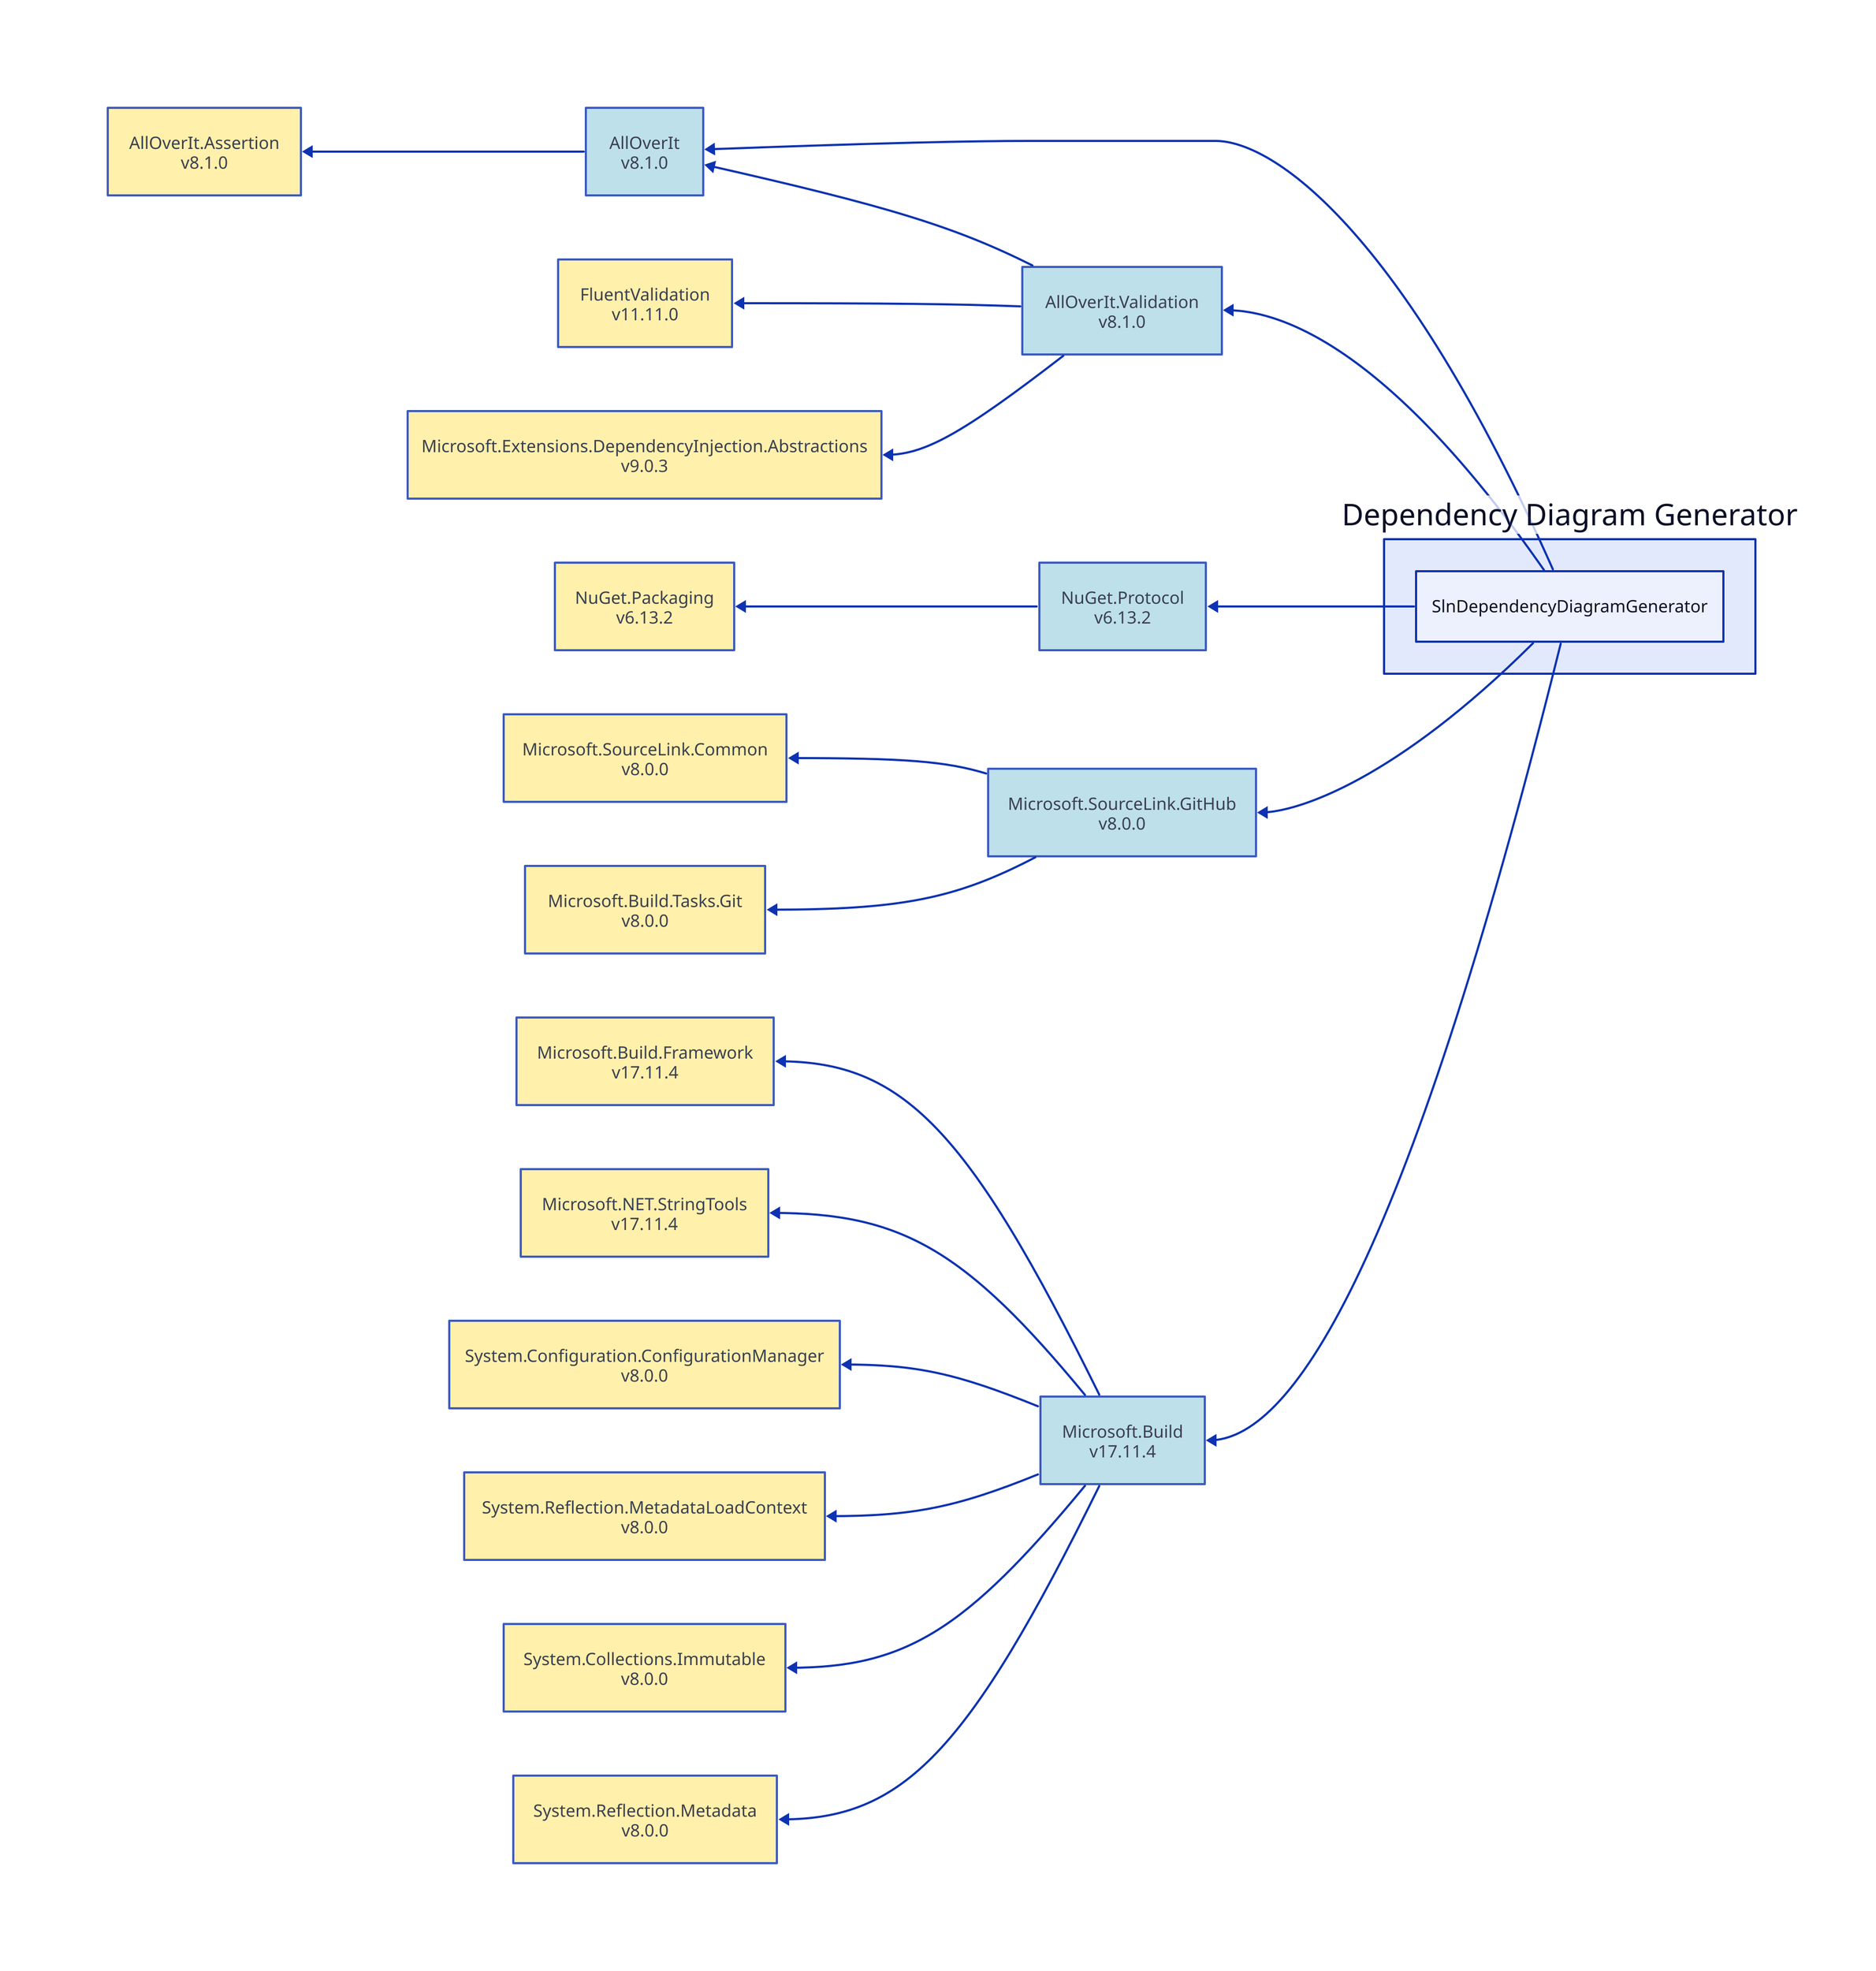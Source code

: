 direction: left

ddg: Dependency Diagram Generator
ddg.slndependencydiagramgenerator: SlnDependencyDiagramGenerator
alloverit_8-1-0: AllOverIt\nv8.1.0
alloverit_8-1-0.style.fill: "#ADD8E6"
alloverit_8-1-0.style.opacity: 0.8
alloverit-assertion_8-1-0: AllOverIt.Assertion\nv8.1.0
alloverit-assertion_8-1-0.style.fill: "#FFEC96"
alloverit-assertion_8-1-0.style.opacity: 0.8
alloverit-assertion_8-1-0 <- alloverit_8-1-0
alloverit_8-1-0 <- ddg.slndependencydiagramgenerator
alloverit-validation_8-1-0: AllOverIt.Validation\nv8.1.0
alloverit-validation_8-1-0.style.fill: "#ADD8E6"
alloverit-validation_8-1-0.style.opacity: 0.8
alloverit_8-1-0 <- alloverit-validation_8-1-0
fluentvalidation_11-11-0: FluentValidation\nv11.11.0
fluentvalidation_11-11-0.style.fill: "#FFEC96"
fluentvalidation_11-11-0.style.opacity: 0.8
fluentvalidation_11-11-0 <- alloverit-validation_8-1-0
microsoft-extensions-dependencyinjection-abstractions_9-0-3: Microsoft.Extensions.DependencyInjection.Abstractions\nv9.0.3
microsoft-extensions-dependencyinjection-abstractions_9-0-3.style.fill: "#FFEC96"
microsoft-extensions-dependencyinjection-abstractions_9-0-3.style.opacity: 0.8
microsoft-extensions-dependencyinjection-abstractions_9-0-3 <- alloverit-validation_8-1-0
alloverit-validation_8-1-0 <- ddg.slndependencydiagramgenerator
nuget-protocol_6-13-2: NuGet.Protocol\nv6.13.2
nuget-protocol_6-13-2.style.fill: "#ADD8E6"
nuget-protocol_6-13-2.style.opacity: 0.8
nuget-packaging_6-13-2: NuGet.Packaging\nv6.13.2
nuget-packaging_6-13-2.style.fill: "#FFEC96"
nuget-packaging_6-13-2.style.opacity: 0.8
nuget-packaging_6-13-2 <- nuget-protocol_6-13-2
nuget-protocol_6-13-2 <- ddg.slndependencydiagramgenerator
microsoft-sourcelink-github_8-0-0: Microsoft.SourceLink.GitHub\nv8.0.0
microsoft-sourcelink-github_8-0-0.style.fill: "#ADD8E6"
microsoft-sourcelink-github_8-0-0.style.opacity: 0.8
microsoft-sourcelink-common_8-0-0: Microsoft.SourceLink.Common\nv8.0.0
microsoft-sourcelink-common_8-0-0.style.fill: "#FFEC96"
microsoft-sourcelink-common_8-0-0.style.opacity: 0.8
microsoft-sourcelink-common_8-0-0 <- microsoft-sourcelink-github_8-0-0
microsoft-build-tasks-git_8-0-0: Microsoft.Build.Tasks.Git\nv8.0.0
microsoft-build-tasks-git_8-0-0.style.fill: "#FFEC96"
microsoft-build-tasks-git_8-0-0.style.opacity: 0.8
microsoft-build-tasks-git_8-0-0 <- microsoft-sourcelink-github_8-0-0
microsoft-sourcelink-github_8-0-0 <- ddg.slndependencydiagramgenerator
microsoft-build_17-11-4: Microsoft.Build\nv17.11.4
microsoft-build_17-11-4.style.fill: "#ADD8E6"
microsoft-build_17-11-4.style.opacity: 0.8
microsoft-build-framework_17-11-4: Microsoft.Build.Framework\nv17.11.4
microsoft-build-framework_17-11-4.style.fill: "#FFEC96"
microsoft-build-framework_17-11-4.style.opacity: 0.8
microsoft-build-framework_17-11-4 <- microsoft-build_17-11-4
microsoft-net-stringtools_17-11-4: Microsoft.NET.StringTools\nv17.11.4
microsoft-net-stringtools_17-11-4.style.fill: "#FFEC96"
microsoft-net-stringtools_17-11-4.style.opacity: 0.8
microsoft-net-stringtools_17-11-4 <- microsoft-build_17-11-4
system-configuration-configurationmanager_8-0-0: System.Configuration.ConfigurationManager\nv8.0.0
system-configuration-configurationmanager_8-0-0.style.fill: "#FFEC96"
system-configuration-configurationmanager_8-0-0.style.opacity: 0.8
system-configuration-configurationmanager_8-0-0 <- microsoft-build_17-11-4
system-reflection-metadataloadcontext_8-0-0: System.Reflection.MetadataLoadContext\nv8.0.0
system-reflection-metadataloadcontext_8-0-0.style.fill: "#FFEC96"
system-reflection-metadataloadcontext_8-0-0.style.opacity: 0.8
system-reflection-metadataloadcontext_8-0-0 <- microsoft-build_17-11-4
system-collections-immutable_8-0-0: System.Collections.Immutable\nv8.0.0
system-collections-immutable_8-0-0.style.fill: "#FFEC96"
system-collections-immutable_8-0-0.style.opacity: 0.8
system-collections-immutable_8-0-0 <- microsoft-build_17-11-4
system-reflection-metadata_8-0-0: System.Reflection.Metadata\nv8.0.0
system-reflection-metadata_8-0-0.style.fill: "#FFEC96"
system-reflection-metadata_8-0-0.style.opacity: 0.8
system-reflection-metadata_8-0-0 <- microsoft-build_17-11-4
microsoft-build_17-11-4 <- ddg.slndependencydiagramgenerator
